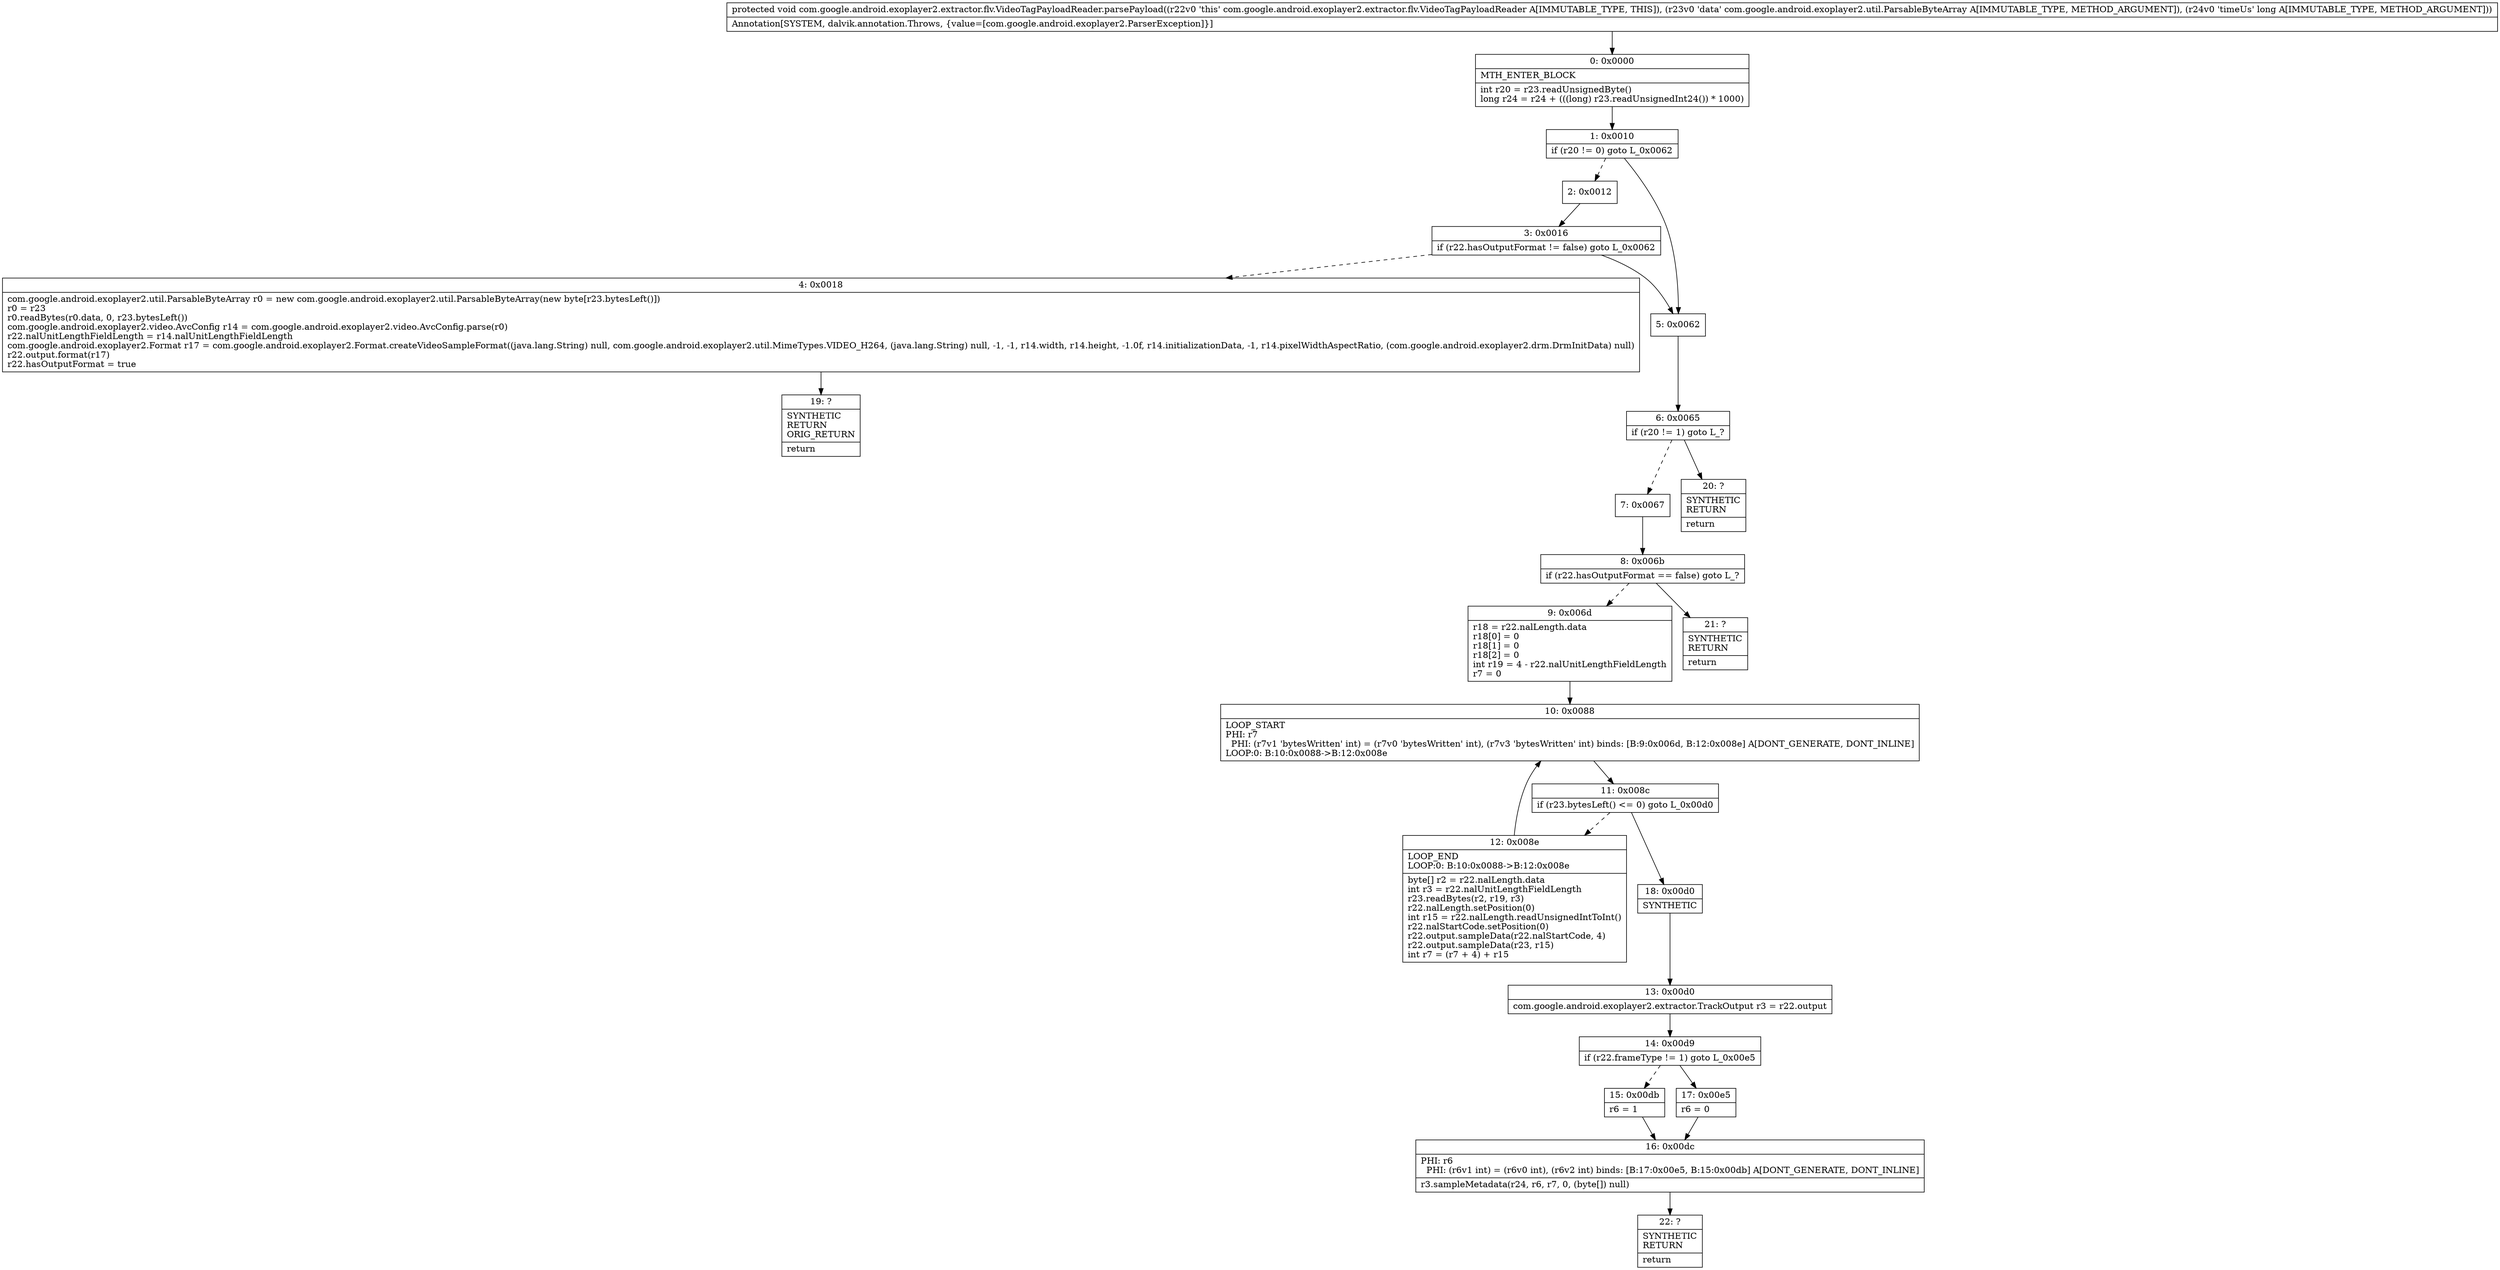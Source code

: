 digraph "CFG forcom.google.android.exoplayer2.extractor.flv.VideoTagPayloadReader.parsePayload(Lcom\/google\/android\/exoplayer2\/util\/ParsableByteArray;J)V" {
Node_0 [shape=record,label="{0\:\ 0x0000|MTH_ENTER_BLOCK\l|int r20 = r23.readUnsignedByte()\llong r24 = r24 + (((long) r23.readUnsignedInt24()) * 1000)\l}"];
Node_1 [shape=record,label="{1\:\ 0x0010|if (r20 != 0) goto L_0x0062\l}"];
Node_2 [shape=record,label="{2\:\ 0x0012}"];
Node_3 [shape=record,label="{3\:\ 0x0016|if (r22.hasOutputFormat != false) goto L_0x0062\l}"];
Node_4 [shape=record,label="{4\:\ 0x0018|com.google.android.exoplayer2.util.ParsableByteArray r0 = new com.google.android.exoplayer2.util.ParsableByteArray(new byte[r23.bytesLeft()])\lr0 = r23\lr0.readBytes(r0.data, 0, r23.bytesLeft())\lcom.google.android.exoplayer2.video.AvcConfig r14 = com.google.android.exoplayer2.video.AvcConfig.parse(r0)\lr22.nalUnitLengthFieldLength = r14.nalUnitLengthFieldLength\lcom.google.android.exoplayer2.Format r17 = com.google.android.exoplayer2.Format.createVideoSampleFormat((java.lang.String) null, com.google.android.exoplayer2.util.MimeTypes.VIDEO_H264, (java.lang.String) null, \-1, \-1, r14.width, r14.height, \-1.0f, r14.initializationData, \-1, r14.pixelWidthAspectRatio, (com.google.android.exoplayer2.drm.DrmInitData) null)\lr22.output.format(r17)\lr22.hasOutputFormat = true\l}"];
Node_5 [shape=record,label="{5\:\ 0x0062}"];
Node_6 [shape=record,label="{6\:\ 0x0065|if (r20 != 1) goto L_?\l}"];
Node_7 [shape=record,label="{7\:\ 0x0067}"];
Node_8 [shape=record,label="{8\:\ 0x006b|if (r22.hasOutputFormat == false) goto L_?\l}"];
Node_9 [shape=record,label="{9\:\ 0x006d|r18 = r22.nalLength.data\lr18[0] = 0\lr18[1] = 0\lr18[2] = 0\lint r19 = 4 \- r22.nalUnitLengthFieldLength\lr7 = 0\l}"];
Node_10 [shape=record,label="{10\:\ 0x0088|LOOP_START\lPHI: r7 \l  PHI: (r7v1 'bytesWritten' int) = (r7v0 'bytesWritten' int), (r7v3 'bytesWritten' int) binds: [B:9:0x006d, B:12:0x008e] A[DONT_GENERATE, DONT_INLINE]\lLOOP:0: B:10:0x0088\-\>B:12:0x008e\l}"];
Node_11 [shape=record,label="{11\:\ 0x008c|if (r23.bytesLeft() \<= 0) goto L_0x00d0\l}"];
Node_12 [shape=record,label="{12\:\ 0x008e|LOOP_END\lLOOP:0: B:10:0x0088\-\>B:12:0x008e\l|byte[] r2 = r22.nalLength.data\lint r3 = r22.nalUnitLengthFieldLength\lr23.readBytes(r2, r19, r3)\lr22.nalLength.setPosition(0)\lint r15 = r22.nalLength.readUnsignedIntToInt()\lr22.nalStartCode.setPosition(0)\lr22.output.sampleData(r22.nalStartCode, 4)\lr22.output.sampleData(r23, r15)\lint r7 = (r7 + 4) + r15\l}"];
Node_13 [shape=record,label="{13\:\ 0x00d0|com.google.android.exoplayer2.extractor.TrackOutput r3 = r22.output\l}"];
Node_14 [shape=record,label="{14\:\ 0x00d9|if (r22.frameType != 1) goto L_0x00e5\l}"];
Node_15 [shape=record,label="{15\:\ 0x00db|r6 = 1\l}"];
Node_16 [shape=record,label="{16\:\ 0x00dc|PHI: r6 \l  PHI: (r6v1 int) = (r6v0 int), (r6v2 int) binds: [B:17:0x00e5, B:15:0x00db] A[DONT_GENERATE, DONT_INLINE]\l|r3.sampleMetadata(r24, r6, r7, 0, (byte[]) null)\l}"];
Node_17 [shape=record,label="{17\:\ 0x00e5|r6 = 0\l}"];
Node_18 [shape=record,label="{18\:\ 0x00d0|SYNTHETIC\l}"];
Node_19 [shape=record,label="{19\:\ ?|SYNTHETIC\lRETURN\lORIG_RETURN\l|return\l}"];
Node_20 [shape=record,label="{20\:\ ?|SYNTHETIC\lRETURN\l|return\l}"];
Node_21 [shape=record,label="{21\:\ ?|SYNTHETIC\lRETURN\l|return\l}"];
Node_22 [shape=record,label="{22\:\ ?|SYNTHETIC\lRETURN\l|return\l}"];
MethodNode[shape=record,label="{protected void com.google.android.exoplayer2.extractor.flv.VideoTagPayloadReader.parsePayload((r22v0 'this' com.google.android.exoplayer2.extractor.flv.VideoTagPayloadReader A[IMMUTABLE_TYPE, THIS]), (r23v0 'data' com.google.android.exoplayer2.util.ParsableByteArray A[IMMUTABLE_TYPE, METHOD_ARGUMENT]), (r24v0 'timeUs' long A[IMMUTABLE_TYPE, METHOD_ARGUMENT]))  | Annotation[SYSTEM, dalvik.annotation.Throws, \{value=[com.google.android.exoplayer2.ParserException]\}]\l}"];
MethodNode -> Node_0;
Node_0 -> Node_1;
Node_1 -> Node_2[style=dashed];
Node_1 -> Node_5;
Node_2 -> Node_3;
Node_3 -> Node_4[style=dashed];
Node_3 -> Node_5;
Node_4 -> Node_19;
Node_5 -> Node_6;
Node_6 -> Node_7[style=dashed];
Node_6 -> Node_20;
Node_7 -> Node_8;
Node_8 -> Node_9[style=dashed];
Node_8 -> Node_21;
Node_9 -> Node_10;
Node_10 -> Node_11;
Node_11 -> Node_12[style=dashed];
Node_11 -> Node_18;
Node_12 -> Node_10;
Node_13 -> Node_14;
Node_14 -> Node_15[style=dashed];
Node_14 -> Node_17;
Node_15 -> Node_16;
Node_16 -> Node_22;
Node_17 -> Node_16;
Node_18 -> Node_13;
}

